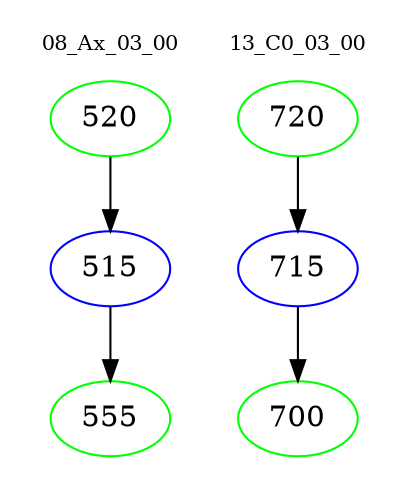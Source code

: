 digraph{
subgraph cluster_0 {
color = white
label = "08_Ax_03_00";
fontsize=10;
T0_520 [label="520", color="green"]
T0_520 -> T0_515 [color="black"]
T0_515 [label="515", color="blue"]
T0_515 -> T0_555 [color="black"]
T0_555 [label="555", color="green"]
}
subgraph cluster_1 {
color = white
label = "13_C0_03_00";
fontsize=10;
T1_720 [label="720", color="green"]
T1_720 -> T1_715 [color="black"]
T1_715 [label="715", color="blue"]
T1_715 -> T1_700 [color="black"]
T1_700 [label="700", color="green"]
}
}
